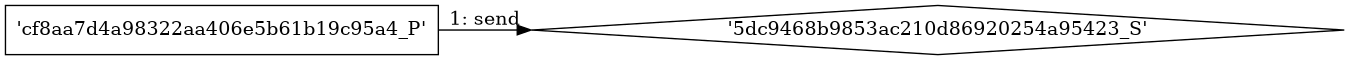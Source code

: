 digraph "D:\Learning\Paper\apt\基于CTI的攻击预警\Dataset\攻击图\ASGfromALLCTI\Multisandbox update to Dr.Web vxCube 1.2 brings Android analysis.dot" {
rankdir="LR"
size="9"
fixedsize="false"
splines="true"
nodesep=0.3
ranksep=0
fontsize=10
overlap="scalexy"
engine= "neato"
	"'5dc9468b9853ac210d86920254a95423_S'" [node_type=Socket shape=diamond]
	"'cf8aa7d4a98322aa406e5b61b19c95a4_P'" [node_type=Process shape=box]
	"'cf8aa7d4a98322aa406e5b61b19c95a4_P'" -> "'5dc9468b9853ac210d86920254a95423_S'" [label="1: send"]
}

